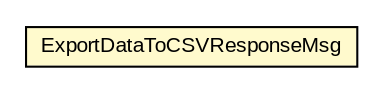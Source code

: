 #!/usr/local/bin/dot
#
# Class diagram 
# Generated by UMLGraph version R5_6-24-gf6e263 (http://www.umlgraph.org/)
#

digraph G {
	edge [fontname="arial",fontsize=10,labelfontname="arial",labelfontsize=10];
	node [fontname="arial",fontsize=10,shape=plaintext];
	nodesep=0.25;
	ranksep=0.5;
	// org.miloss.fgsms.services.interfaces.reportingservice.ExportDataToCSVResponseMsg
	c100818 [label=<<table title="org.miloss.fgsms.services.interfaces.reportingservice.ExportDataToCSVResponseMsg" border="0" cellborder="1" cellspacing="0" cellpadding="2" port="p" bgcolor="lemonChiffon" href="./ExportDataToCSVResponseMsg.html">
		<tr><td><table border="0" cellspacing="0" cellpadding="1">
<tr><td align="center" balign="center"> ExportDataToCSVResponseMsg </td></tr>
		</table></td></tr>
		</table>>, URL="./ExportDataToCSVResponseMsg.html", fontname="arial", fontcolor="black", fontsize=10.0];
}


